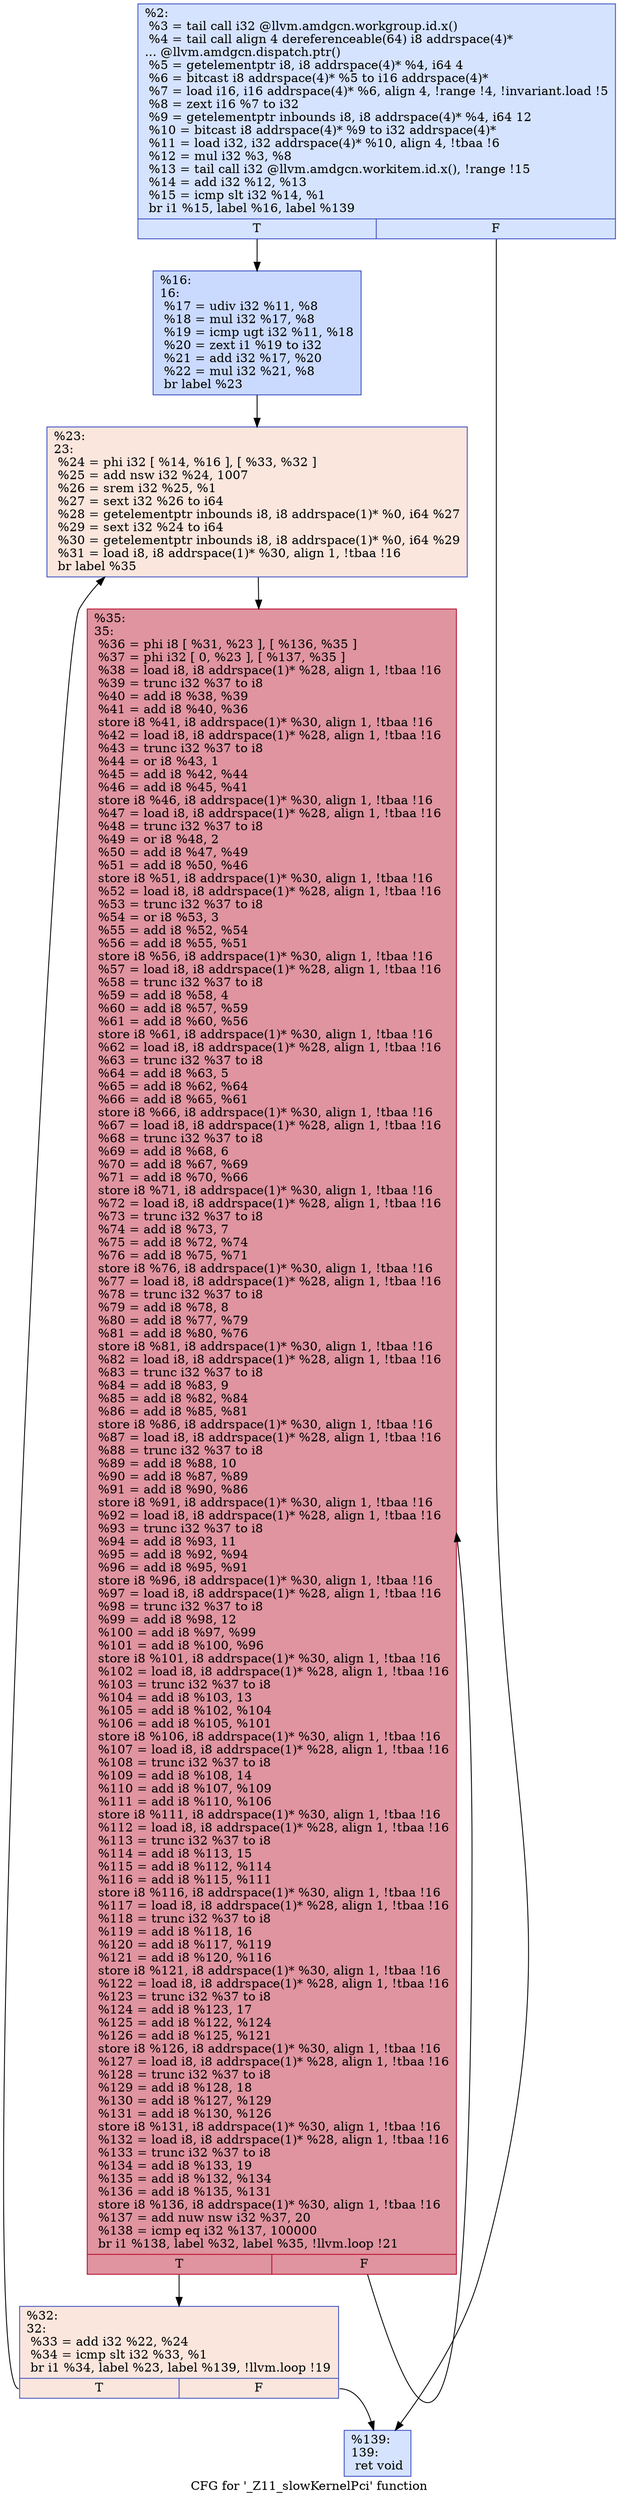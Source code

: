 digraph "CFG for '_Z11_slowKernelPci' function" {
	label="CFG for '_Z11_slowKernelPci' function";

	Node0x53b35a0 [shape=record,color="#3d50c3ff", style=filled, fillcolor="#a1c0ff70",label="{%2:\l  %3 = tail call i32 @llvm.amdgcn.workgroup.id.x()\l  %4 = tail call align 4 dereferenceable(64) i8 addrspace(4)*\l... @llvm.amdgcn.dispatch.ptr()\l  %5 = getelementptr i8, i8 addrspace(4)* %4, i64 4\l  %6 = bitcast i8 addrspace(4)* %5 to i16 addrspace(4)*\l  %7 = load i16, i16 addrspace(4)* %6, align 4, !range !4, !invariant.load !5\l  %8 = zext i16 %7 to i32\l  %9 = getelementptr inbounds i8, i8 addrspace(4)* %4, i64 12\l  %10 = bitcast i8 addrspace(4)* %9 to i32 addrspace(4)*\l  %11 = load i32, i32 addrspace(4)* %10, align 4, !tbaa !6\l  %12 = mul i32 %3, %8\l  %13 = tail call i32 @llvm.amdgcn.workitem.id.x(), !range !15\l  %14 = add i32 %12, %13\l  %15 = icmp slt i32 %14, %1\l  br i1 %15, label %16, label %139\l|{<s0>T|<s1>F}}"];
	Node0x53b35a0:s0 -> Node0x53b5790;
	Node0x53b35a0:s1 -> Node0x53b5820;
	Node0x53b5790 [shape=record,color="#3d50c3ff", style=filled, fillcolor="#88abfd70",label="{%16:\l16:                                               \l  %17 = udiv i32 %11, %8\l  %18 = mul i32 %17, %8\l  %19 = icmp ugt i32 %11, %18\l  %20 = zext i1 %19 to i32\l  %21 = add i32 %17, %20\l  %22 = mul i32 %21, %8\l  br label %23\l}"];
	Node0x53b5790 -> Node0x53b5d20;
	Node0x53b5d20 [shape=record,color="#3d50c3ff", style=filled, fillcolor="#f3c7b170",label="{%23:\l23:                                               \l  %24 = phi i32 [ %14, %16 ], [ %33, %32 ]\l  %25 = add nsw i32 %24, 1007\l  %26 = srem i32 %25, %1\l  %27 = sext i32 %26 to i64\l  %28 = getelementptr inbounds i8, i8 addrspace(1)* %0, i64 %27\l  %29 = sext i32 %24 to i64\l  %30 = getelementptr inbounds i8, i8 addrspace(1)* %0, i64 %29\l  %31 = load i8, i8 addrspace(1)* %30, align 1, !tbaa !16\l  br label %35\l}"];
	Node0x53b5d20 -> Node0x53b6470;
	Node0x53b5de0 [shape=record,color="#3d50c3ff", style=filled, fillcolor="#f3c7b170",label="{%32:\l32:                                               \l  %33 = add i32 %22, %24\l  %34 = icmp slt i32 %33, %1\l  br i1 %34, label %23, label %139, !llvm.loop !19\l|{<s0>T|<s1>F}}"];
	Node0x53b5de0:s0 -> Node0x53b5d20;
	Node0x53b5de0:s1 -> Node0x53b5820;
	Node0x53b6470 [shape=record,color="#b70d28ff", style=filled, fillcolor="#b70d2870",label="{%35:\l35:                                               \l  %36 = phi i8 [ %31, %23 ], [ %136, %35 ]\l  %37 = phi i32 [ 0, %23 ], [ %137, %35 ]\l  %38 = load i8, i8 addrspace(1)* %28, align 1, !tbaa !16\l  %39 = trunc i32 %37 to i8\l  %40 = add i8 %38, %39\l  %41 = add i8 %40, %36\l  store i8 %41, i8 addrspace(1)* %30, align 1, !tbaa !16\l  %42 = load i8, i8 addrspace(1)* %28, align 1, !tbaa !16\l  %43 = trunc i32 %37 to i8\l  %44 = or i8 %43, 1\l  %45 = add i8 %42, %44\l  %46 = add i8 %45, %41\l  store i8 %46, i8 addrspace(1)* %30, align 1, !tbaa !16\l  %47 = load i8, i8 addrspace(1)* %28, align 1, !tbaa !16\l  %48 = trunc i32 %37 to i8\l  %49 = or i8 %48, 2\l  %50 = add i8 %47, %49\l  %51 = add i8 %50, %46\l  store i8 %51, i8 addrspace(1)* %30, align 1, !tbaa !16\l  %52 = load i8, i8 addrspace(1)* %28, align 1, !tbaa !16\l  %53 = trunc i32 %37 to i8\l  %54 = or i8 %53, 3\l  %55 = add i8 %52, %54\l  %56 = add i8 %55, %51\l  store i8 %56, i8 addrspace(1)* %30, align 1, !tbaa !16\l  %57 = load i8, i8 addrspace(1)* %28, align 1, !tbaa !16\l  %58 = trunc i32 %37 to i8\l  %59 = add i8 %58, 4\l  %60 = add i8 %57, %59\l  %61 = add i8 %60, %56\l  store i8 %61, i8 addrspace(1)* %30, align 1, !tbaa !16\l  %62 = load i8, i8 addrspace(1)* %28, align 1, !tbaa !16\l  %63 = trunc i32 %37 to i8\l  %64 = add i8 %63, 5\l  %65 = add i8 %62, %64\l  %66 = add i8 %65, %61\l  store i8 %66, i8 addrspace(1)* %30, align 1, !tbaa !16\l  %67 = load i8, i8 addrspace(1)* %28, align 1, !tbaa !16\l  %68 = trunc i32 %37 to i8\l  %69 = add i8 %68, 6\l  %70 = add i8 %67, %69\l  %71 = add i8 %70, %66\l  store i8 %71, i8 addrspace(1)* %30, align 1, !tbaa !16\l  %72 = load i8, i8 addrspace(1)* %28, align 1, !tbaa !16\l  %73 = trunc i32 %37 to i8\l  %74 = add i8 %73, 7\l  %75 = add i8 %72, %74\l  %76 = add i8 %75, %71\l  store i8 %76, i8 addrspace(1)* %30, align 1, !tbaa !16\l  %77 = load i8, i8 addrspace(1)* %28, align 1, !tbaa !16\l  %78 = trunc i32 %37 to i8\l  %79 = add i8 %78, 8\l  %80 = add i8 %77, %79\l  %81 = add i8 %80, %76\l  store i8 %81, i8 addrspace(1)* %30, align 1, !tbaa !16\l  %82 = load i8, i8 addrspace(1)* %28, align 1, !tbaa !16\l  %83 = trunc i32 %37 to i8\l  %84 = add i8 %83, 9\l  %85 = add i8 %82, %84\l  %86 = add i8 %85, %81\l  store i8 %86, i8 addrspace(1)* %30, align 1, !tbaa !16\l  %87 = load i8, i8 addrspace(1)* %28, align 1, !tbaa !16\l  %88 = trunc i32 %37 to i8\l  %89 = add i8 %88, 10\l  %90 = add i8 %87, %89\l  %91 = add i8 %90, %86\l  store i8 %91, i8 addrspace(1)* %30, align 1, !tbaa !16\l  %92 = load i8, i8 addrspace(1)* %28, align 1, !tbaa !16\l  %93 = trunc i32 %37 to i8\l  %94 = add i8 %93, 11\l  %95 = add i8 %92, %94\l  %96 = add i8 %95, %91\l  store i8 %96, i8 addrspace(1)* %30, align 1, !tbaa !16\l  %97 = load i8, i8 addrspace(1)* %28, align 1, !tbaa !16\l  %98 = trunc i32 %37 to i8\l  %99 = add i8 %98, 12\l  %100 = add i8 %97, %99\l  %101 = add i8 %100, %96\l  store i8 %101, i8 addrspace(1)* %30, align 1, !tbaa !16\l  %102 = load i8, i8 addrspace(1)* %28, align 1, !tbaa !16\l  %103 = trunc i32 %37 to i8\l  %104 = add i8 %103, 13\l  %105 = add i8 %102, %104\l  %106 = add i8 %105, %101\l  store i8 %106, i8 addrspace(1)* %30, align 1, !tbaa !16\l  %107 = load i8, i8 addrspace(1)* %28, align 1, !tbaa !16\l  %108 = trunc i32 %37 to i8\l  %109 = add i8 %108, 14\l  %110 = add i8 %107, %109\l  %111 = add i8 %110, %106\l  store i8 %111, i8 addrspace(1)* %30, align 1, !tbaa !16\l  %112 = load i8, i8 addrspace(1)* %28, align 1, !tbaa !16\l  %113 = trunc i32 %37 to i8\l  %114 = add i8 %113, 15\l  %115 = add i8 %112, %114\l  %116 = add i8 %115, %111\l  store i8 %116, i8 addrspace(1)* %30, align 1, !tbaa !16\l  %117 = load i8, i8 addrspace(1)* %28, align 1, !tbaa !16\l  %118 = trunc i32 %37 to i8\l  %119 = add i8 %118, 16\l  %120 = add i8 %117, %119\l  %121 = add i8 %120, %116\l  store i8 %121, i8 addrspace(1)* %30, align 1, !tbaa !16\l  %122 = load i8, i8 addrspace(1)* %28, align 1, !tbaa !16\l  %123 = trunc i32 %37 to i8\l  %124 = add i8 %123, 17\l  %125 = add i8 %122, %124\l  %126 = add i8 %125, %121\l  store i8 %126, i8 addrspace(1)* %30, align 1, !tbaa !16\l  %127 = load i8, i8 addrspace(1)* %28, align 1, !tbaa !16\l  %128 = trunc i32 %37 to i8\l  %129 = add i8 %128, 18\l  %130 = add i8 %127, %129\l  %131 = add i8 %130, %126\l  store i8 %131, i8 addrspace(1)* %30, align 1, !tbaa !16\l  %132 = load i8, i8 addrspace(1)* %28, align 1, !tbaa !16\l  %133 = trunc i32 %37 to i8\l  %134 = add i8 %133, 19\l  %135 = add i8 %132, %134\l  %136 = add i8 %135, %131\l  store i8 %136, i8 addrspace(1)* %30, align 1, !tbaa !16\l  %137 = add nuw nsw i32 %37, 20\l  %138 = icmp eq i32 %137, 100000\l  br i1 %138, label %32, label %35, !llvm.loop !21\l|{<s0>T|<s1>F}}"];
	Node0x53b6470:s0 -> Node0x53b5de0;
	Node0x53b6470:s1 -> Node0x53b6470;
	Node0x53b5820 [shape=record,color="#3d50c3ff", style=filled, fillcolor="#a1c0ff70",label="{%139:\l139:                                              \l  ret void\l}"];
}
